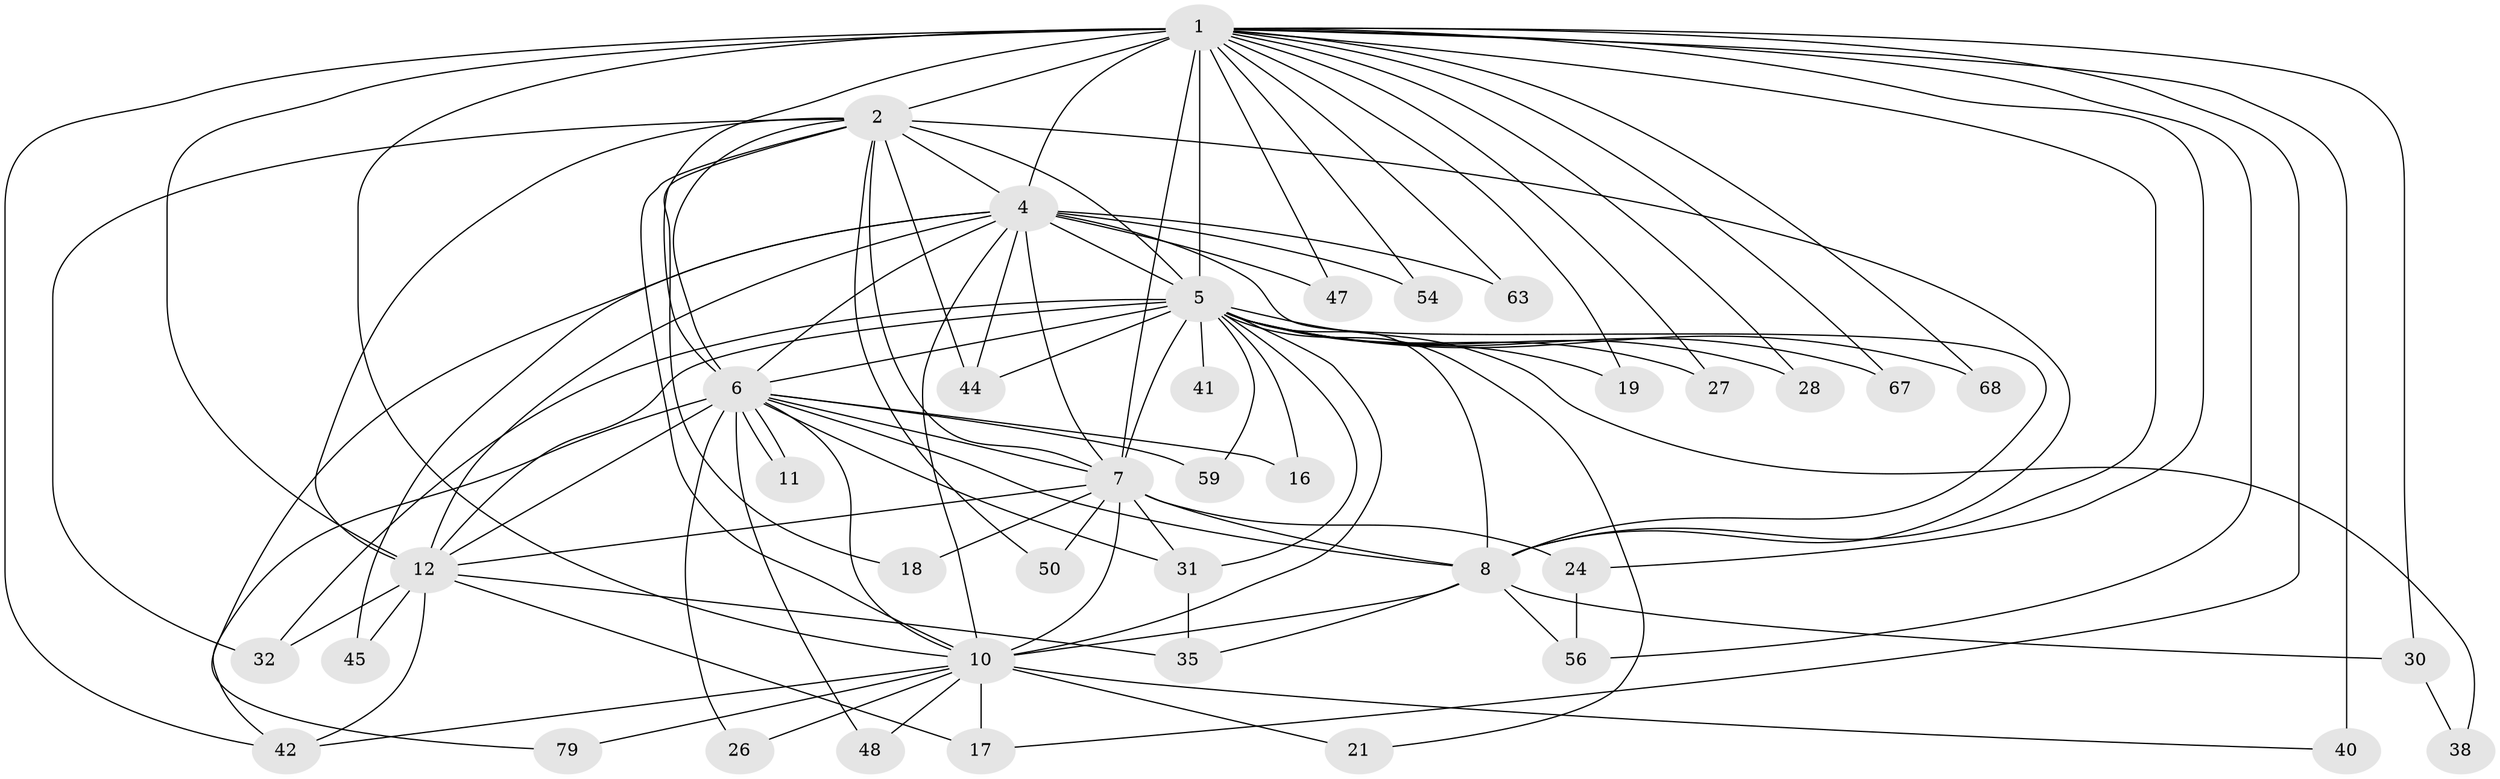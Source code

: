 // original degree distribution, {23: 0.012658227848101266, 14: 0.02531645569620253, 19: 0.012658227848101266, 18: 0.02531645569620253, 21: 0.02531645569620253, 13: 0.012658227848101266, 22: 0.012658227848101266, 2: 0.5569620253164557, 7: 0.012658227848101266, 5: 0.012658227848101266, 3: 0.21518987341772153, 8: 0.02531645569620253, 4: 0.05063291139240506}
// Generated by graph-tools (version 1.1) at 2025/13/03/09/25 04:13:55]
// undirected, 39 vertices, 101 edges
graph export_dot {
graph [start="1"]
  node [color=gray90,style=filled];
  1 [super="+49+3"];
  2;
  4;
  5 [super="+25+34+52+9+23+20+74+78"];
  6 [super="+14+46"];
  7;
  8;
  10;
  11;
  12 [super="+37+57+13+43"];
  16;
  17;
  18;
  19;
  21;
  24;
  26;
  27;
  28;
  30;
  31 [super="+76"];
  32;
  35;
  38;
  40 [super="+65"];
  41;
  42 [super="+69"];
  44;
  45;
  47;
  48;
  50;
  54;
  56 [super="+72"];
  59;
  63;
  67;
  68;
  79;
  1 -- 2 [weight=2];
  1 -- 4 [weight=3];
  1 -- 5 [weight=8];
  1 -- 6 [weight=3];
  1 -- 7 [weight=2];
  1 -- 8 [weight=2];
  1 -- 10 [weight=2];
  1 -- 19;
  1 -- 24;
  1 -- 27;
  1 -- 42;
  1 -- 54;
  1 -- 56;
  1 -- 40 [weight=2];
  1 -- 12 [weight=3];
  1 -- 67;
  1 -- 68;
  1 -- 17;
  1 -- 28;
  1 -- 30;
  1 -- 47;
  1 -- 63;
  2 -- 4;
  2 -- 5 [weight=2];
  2 -- 6;
  2 -- 7;
  2 -- 8;
  2 -- 10;
  2 -- 18;
  2 -- 32;
  2 -- 44;
  2 -- 50;
  2 -- 12;
  4 -- 5 [weight=3];
  4 -- 6;
  4 -- 7;
  4 -- 8;
  4 -- 10;
  4 -- 12;
  4 -- 44;
  4 -- 45;
  4 -- 47;
  4 -- 54;
  4 -- 63;
  4 -- 79;
  5 -- 6 [weight=5];
  5 -- 7 [weight=2];
  5 -- 8 [weight=3];
  5 -- 10 [weight=4];
  5 -- 16 [weight=2];
  5 -- 41 [weight=2];
  5 -- 67;
  5 -- 68;
  5 -- 12 [weight=3];
  5 -- 19;
  5 -- 21;
  5 -- 27;
  5 -- 28;
  5 -- 31;
  5 -- 32;
  5 -- 38;
  5 -- 59;
  5 -- 44;
  6 -- 7;
  6 -- 8;
  6 -- 10;
  6 -- 11;
  6 -- 11;
  6 -- 16;
  6 -- 26;
  6 -- 31;
  6 -- 48;
  6 -- 59;
  6 -- 42;
  6 -- 12 [weight=3];
  7 -- 8;
  7 -- 10;
  7 -- 18;
  7 -- 24;
  7 -- 50;
  7 -- 12;
  7 -- 31;
  8 -- 10;
  8 -- 30;
  8 -- 35;
  8 -- 56;
  10 -- 17;
  10 -- 21;
  10 -- 26;
  10 -- 40;
  10 -- 48;
  10 -- 79;
  10 -- 42;
  12 -- 42;
  12 -- 35;
  12 -- 45;
  12 -- 32;
  12 -- 17;
  24 -- 56;
  30 -- 38;
  31 -- 35;
}
